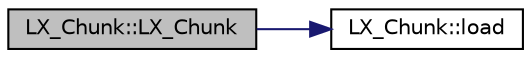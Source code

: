digraph "LX_Chunk::LX_Chunk"
{
  edge [fontname="Helvetica",fontsize="10",labelfontname="Helvetica",labelfontsize="10"];
  node [fontname="Helvetica",fontsize="10",shape=record];
  rankdir="LR";
  Node1 [label="LX_Chunk::LX_Chunk",height=0.2,width=0.4,color="black", fillcolor="grey75", style="filled" fontcolor="black"];
  Node1 -> Node2 [color="midnightblue",fontsize="10",style="solid",fontname="Helvetica"];
  Node2 [label="LX_Chunk::load",height=0.2,width=0.4,color="black", fillcolor="white", style="filled",URL="$class_l_x___chunk.html#acb0a89358d1e372b95ec6b1801acb5c5"];
}
